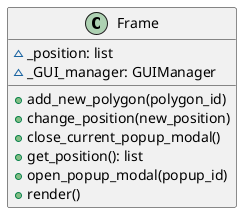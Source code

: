 @startuml
'https://plantuml.com/class-diagram

class Frame {
    ~ _position: list
    ~ _GUI_manager: GUIManager

    + add_new_polygon(polygon_id)
    + change_position(new_position)
    + close_current_popup_modal()
    + get_position(): list
    + open_popup_modal(popup_id)
    + render()
}
@enduml